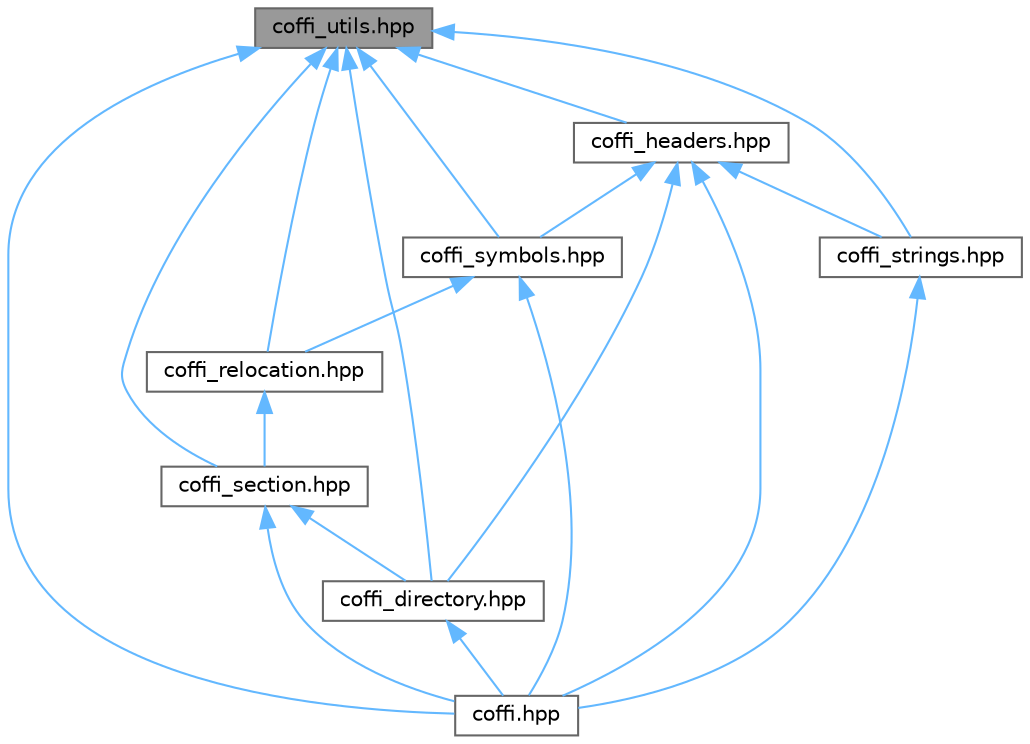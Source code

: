 digraph "coffi_utils.hpp"
{
 // LATEX_PDF_SIZE
  bgcolor="transparent";
  edge [fontname=Helvetica,fontsize=10,labelfontname=Helvetica,labelfontsize=10];
  node [fontname=Helvetica,fontsize=10,shape=box,height=0.2,width=0.4];
  Node1 [id="Node000001",label="coffi_utils.hpp",height=0.2,width=0.4,color="gray40", fillcolor="grey60", style="filled", fontcolor="black",tooltip="COFFI library utilities."];
  Node1 -> Node2 [id="edge1_Node000001_Node000002",dir="back",color="steelblue1",style="solid",tooltip=" "];
  Node2 [id="Node000002",label="coffi.hpp",height=0.2,width=0.4,color="grey40", fillcolor="white", style="filled",URL="$coffi_8hpp.html",tooltip="The COFFI library include file."];
  Node1 -> Node3 [id="edge2_Node000001_Node000003",dir="back",color="steelblue1",style="solid",tooltip=" "];
  Node3 [id="Node000003",label="coffi_directory.hpp",height=0.2,width=0.4,color="grey40", fillcolor="white", style="filled",URL="$coffi__directory_8hpp.html",tooltip="COFFI library classes for the PE data directories."];
  Node3 -> Node2 [id="edge3_Node000003_Node000002",dir="back",color="steelblue1",style="solid",tooltip=" "];
  Node1 -> Node4 [id="edge4_Node000001_Node000004",dir="back",color="steelblue1",style="solid",tooltip=" "];
  Node4 [id="Node000004",label="coffi_headers.hpp",height=0.2,width=0.4,color="grey40", fillcolor="white", style="filled",URL="$coffi__headers_8hpp.html",tooltip="COFFI library classes for the COFF file headers."];
  Node4 -> Node2 [id="edge5_Node000004_Node000002",dir="back",color="steelblue1",style="solid",tooltip=" "];
  Node4 -> Node3 [id="edge6_Node000004_Node000003",dir="back",color="steelblue1",style="solid",tooltip=" "];
  Node4 -> Node5 [id="edge7_Node000004_Node000005",dir="back",color="steelblue1",style="solid",tooltip=" "];
  Node5 [id="Node000005",label="coffi_strings.hpp",height=0.2,width=0.4,color="grey40", fillcolor="white", style="filled",URL="$coffi__strings_8hpp.html",tooltip="COFFI library classes for the COFF strings and string table."];
  Node5 -> Node2 [id="edge8_Node000005_Node000002",dir="back",color="steelblue1",style="solid",tooltip=" "];
  Node4 -> Node6 [id="edge9_Node000004_Node000006",dir="back",color="steelblue1",style="solid",tooltip=" "];
  Node6 [id="Node000006",label="coffi_symbols.hpp",height=0.2,width=0.4,color="grey40", fillcolor="white", style="filled",URL="$coffi__symbols_8hpp.html",tooltip="COFFI library classes for the COFF symbols and symbol table."];
  Node6 -> Node2 [id="edge10_Node000006_Node000002",dir="back",color="steelblue1",style="solid",tooltip=" "];
  Node6 -> Node7 [id="edge11_Node000006_Node000007",dir="back",color="steelblue1",style="solid",tooltip=" "];
  Node7 [id="Node000007",label="coffi_relocation.hpp",height=0.2,width=0.4,color="grey40", fillcolor="white", style="filled",URL="$coffi__relocation_8hpp.html",tooltip="COFFI library classes for the COFF relocation entries."];
  Node7 -> Node8 [id="edge12_Node000007_Node000008",dir="back",color="steelblue1",style="solid",tooltip=" "];
  Node8 [id="Node000008",label="coffi_section.hpp",height=0.2,width=0.4,color="grey40", fillcolor="white", style="filled",URL="$coffi__section_8hpp.html",tooltip="COFFI library classes for the COFF sections."];
  Node8 -> Node2 [id="edge13_Node000008_Node000002",dir="back",color="steelblue1",style="solid",tooltip=" "];
  Node8 -> Node3 [id="edge14_Node000008_Node000003",dir="back",color="steelblue1",style="solid",tooltip=" "];
  Node1 -> Node7 [id="edge15_Node000001_Node000007",dir="back",color="steelblue1",style="solid",tooltip=" "];
  Node1 -> Node8 [id="edge16_Node000001_Node000008",dir="back",color="steelblue1",style="solid",tooltip=" "];
  Node1 -> Node5 [id="edge17_Node000001_Node000005",dir="back",color="steelblue1",style="solid",tooltip=" "];
  Node1 -> Node6 [id="edge18_Node000001_Node000006",dir="back",color="steelblue1",style="solid",tooltip=" "];
}
